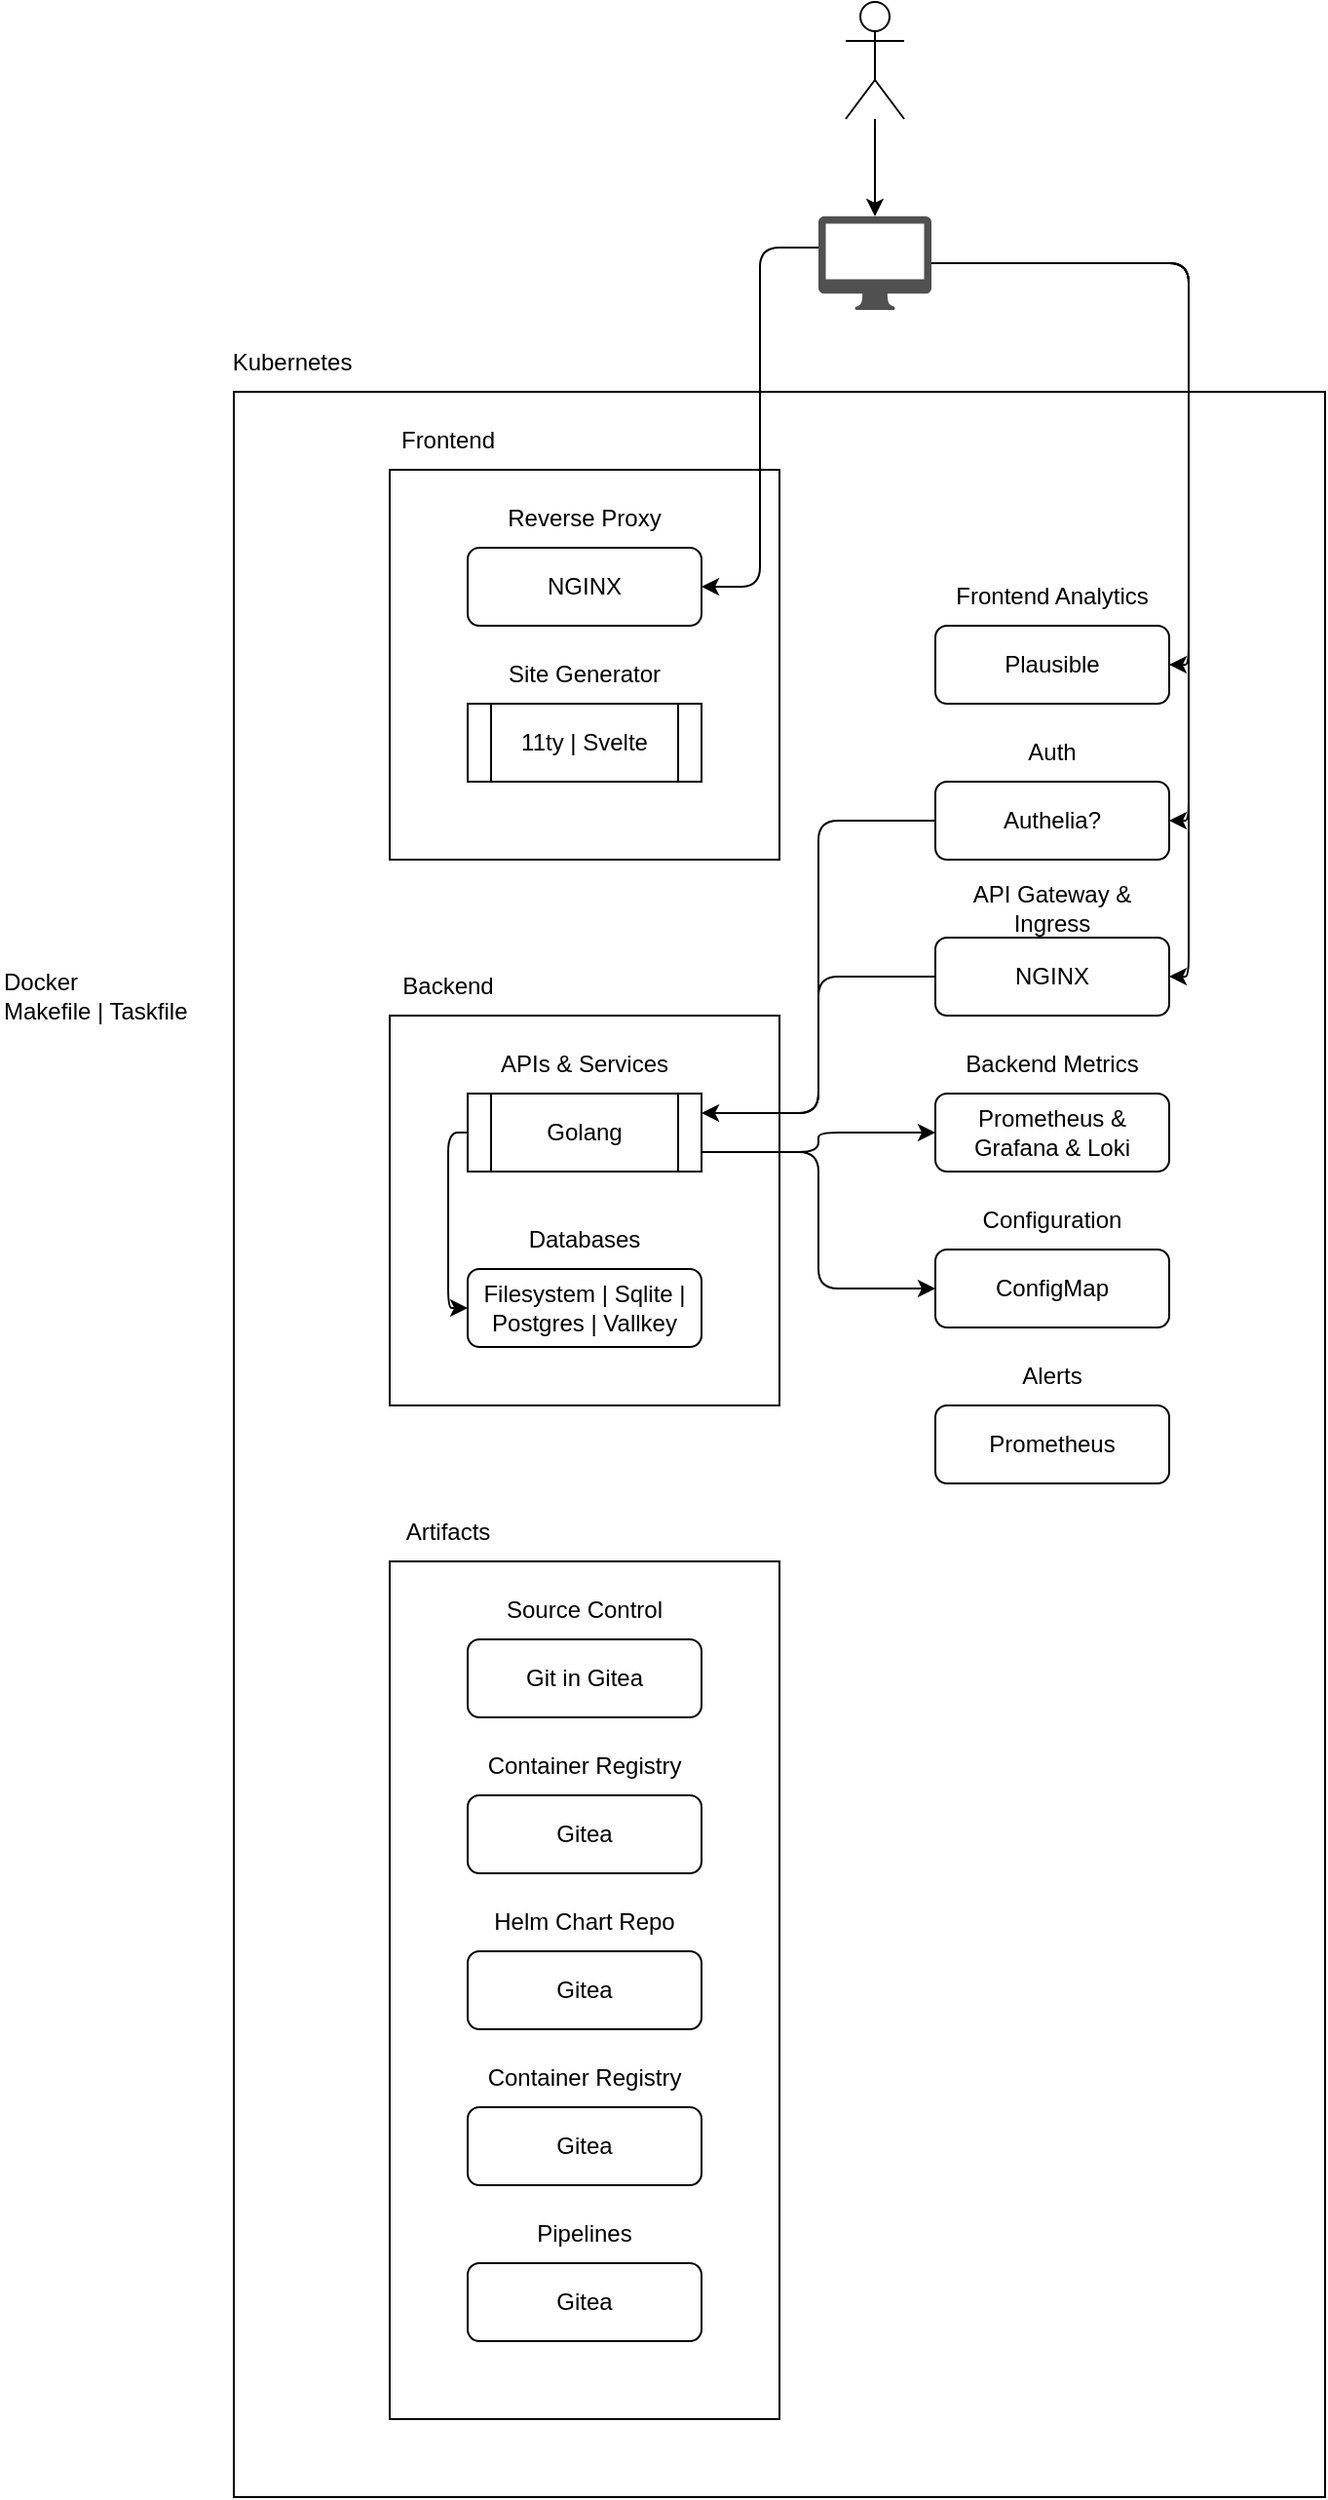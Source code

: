 <mxfile>
    <diagram id="lkyWYgvxxezlejkIE3hl" name="Page-1">
        <mxGraphModel dx="1744" dy="659" grid="1" gridSize="10" guides="1" tooltips="1" connect="1" arrows="1" fold="1" page="1" pageScale="1" pageWidth="850" pageHeight="1100" math="0" shadow="0">
            <root>
                <mxCell id="0"/>
                <mxCell id="1" parent="0"/>
                <mxCell id="3" value="Kubernetes" style="text;html=1;strokeColor=none;fillColor=none;align=center;verticalAlign=middle;whiteSpace=wrap;rounded=0;" parent="1" vertex="1">
                    <mxGeometry x="160" y="210" width="60" height="30" as="geometry"/>
                </mxCell>
                <mxCell id="21" style="edgeStyle=orthogonalEdgeStyle;html=1;entryX=1;entryY=0.5;entryDx=0;entryDy=0;" parent="1" source="64" target="14" edge="1">
                    <mxGeometry relative="1" as="geometry">
                        <mxPoint x="490" y="150" as="sourcePoint"/>
                    </mxGeometry>
                </mxCell>
                <mxCell id="24" style="edgeStyle=orthogonalEdgeStyle;html=1;entryX=1;entryY=0.5;entryDx=0;entryDy=0;" parent="1" source="64" target="22" edge="1">
                    <mxGeometry relative="1" as="geometry">
                        <mxPoint x="720" y="490" as="targetPoint"/>
                        <mxPoint x="490" y="150" as="sourcePoint"/>
                    </mxGeometry>
                </mxCell>
                <mxCell id="29" style="edgeStyle=orthogonalEdgeStyle;html=1;entryX=1;entryY=0.5;entryDx=0;entryDy=0;" parent="1" source="64" target="25" edge="1">
                    <mxGeometry relative="1" as="geometry">
                        <mxPoint x="490" y="150" as="sourcePoint"/>
                    </mxGeometry>
                </mxCell>
                <mxCell id="7" value="" style="rounded=0;whiteSpace=wrap;html=1;fillColor=none;" parent="1" vertex="1">
                    <mxGeometry x="160" y="240" width="560" height="1080" as="geometry"/>
                </mxCell>
                <mxCell id="5" value="" style="rounded=0;whiteSpace=wrap;html=1;fillColor=default;" parent="1" vertex="1">
                    <mxGeometry x="240" y="280" width="200" height="200" as="geometry"/>
                </mxCell>
                <mxCell id="8" value="Frontend" style="text;html=1;strokeColor=none;fillColor=none;align=center;verticalAlign=middle;whiteSpace=wrap;rounded=0;" parent="1" vertex="1">
                    <mxGeometry x="240" y="250" width="60" height="30" as="geometry"/>
                </mxCell>
                <mxCell id="9" value="NGINX" style="rounded=1;whiteSpace=wrap;html=1;" parent="1" vertex="1">
                    <mxGeometry x="280" y="320" width="120" height="40" as="geometry"/>
                </mxCell>
                <mxCell id="10" value="11ty | Svelte" style="shape=process;whiteSpace=wrap;html=1;backgroundOutline=1;fillColor=default;" parent="1" vertex="1">
                    <mxGeometry x="280" y="400" width="120" height="40" as="geometry"/>
                </mxCell>
                <mxCell id="11" style="edgeStyle=orthogonalEdgeStyle;html=1;exitX=0;exitY=0.333;exitDx=0;exitDy=0;exitPerimeter=0;entryX=1;entryY=0.5;entryDx=0;entryDy=0;" parent="1" source="64" target="9" edge="1">
                    <mxGeometry relative="1" as="geometry">
                        <mxPoint x="460" y="150" as="sourcePoint"/>
                    </mxGeometry>
                </mxCell>
                <mxCell id="13" value="Prometheus &amp;amp; Grafana &amp;amp; Loki" style="rounded=1;whiteSpace=wrap;html=1;" parent="1" vertex="1">
                    <mxGeometry x="520" y="600" width="120" height="40" as="geometry"/>
                </mxCell>
                <mxCell id="14" value="Plausible" style="rounded=1;whiteSpace=wrap;html=1;" parent="1" vertex="1">
                    <mxGeometry x="520" y="360" width="120" height="40" as="geometry"/>
                </mxCell>
                <mxCell id="15" value="Reverse Proxy" style="text;html=1;strokeColor=none;fillColor=none;align=center;verticalAlign=middle;whiteSpace=wrap;rounded=0;" parent="1" vertex="1">
                    <mxGeometry x="280" y="290" width="120" height="30" as="geometry"/>
                </mxCell>
                <mxCell id="17" value="Site Generator" style="text;html=1;strokeColor=none;fillColor=none;align=center;verticalAlign=middle;whiteSpace=wrap;rounded=0;" parent="1" vertex="1">
                    <mxGeometry x="280" y="370" width="120" height="30" as="geometry"/>
                </mxCell>
                <mxCell id="19" value="Frontend Analytics" style="text;html=1;strokeColor=none;fillColor=none;align=center;verticalAlign=middle;whiteSpace=wrap;rounded=0;" parent="1" vertex="1">
                    <mxGeometry x="520" y="330" width="120" height="30" as="geometry"/>
                </mxCell>
                <mxCell id="20" value="Backend Metrics" style="text;html=1;strokeColor=none;fillColor=none;align=center;verticalAlign=middle;whiteSpace=wrap;rounded=0;" parent="1" vertex="1">
                    <mxGeometry x="520" y="570" width="120" height="30" as="geometry"/>
                </mxCell>
                <mxCell id="22" value="Authelia?" style="rounded=1;whiteSpace=wrap;html=1;" parent="1" vertex="1">
                    <mxGeometry x="520" y="440" width="120" height="40" as="geometry"/>
                </mxCell>
                <mxCell id="23" value="Auth" style="text;html=1;strokeColor=none;fillColor=none;align=center;verticalAlign=middle;whiteSpace=wrap;rounded=0;" parent="1" vertex="1">
                    <mxGeometry x="520" y="410" width="120" height="30" as="geometry"/>
                </mxCell>
                <mxCell id="37" style="edgeStyle=orthogonalEdgeStyle;html=1;exitX=0;exitY=0.5;exitDx=0;exitDy=0;entryX=1;entryY=0.25;entryDx=0;entryDy=0;" parent="1" source="25" target="33" edge="1">
                    <mxGeometry relative="1" as="geometry"/>
                </mxCell>
                <mxCell id="25" value="NGINX" style="rounded=1;whiteSpace=wrap;html=1;" parent="1" vertex="1">
                    <mxGeometry x="520" y="520" width="120" height="40" as="geometry"/>
                </mxCell>
                <mxCell id="26" value="API Gateway &amp;amp; Ingress" style="text;html=1;strokeColor=none;fillColor=none;align=center;verticalAlign=middle;whiteSpace=wrap;rounded=0;" parent="1" vertex="1">
                    <mxGeometry x="520" y="490" width="120" height="30" as="geometry"/>
                </mxCell>
                <mxCell id="31" value="" style="rounded=0;whiteSpace=wrap;html=1;fillColor=default;" parent="1" vertex="1">
                    <mxGeometry x="240" y="560" width="200" height="200" as="geometry"/>
                </mxCell>
                <mxCell id="32" value="Backend" style="text;html=1;strokeColor=none;fillColor=none;align=center;verticalAlign=middle;whiteSpace=wrap;rounded=0;" parent="1" vertex="1">
                    <mxGeometry x="240" y="530" width="60" height="30" as="geometry"/>
                </mxCell>
                <mxCell id="38" style="edgeStyle=orthogonalEdgeStyle;html=1;exitX=1;exitY=0.75;exitDx=0;exitDy=0;entryX=0;entryY=0.5;entryDx=0;entryDy=0;" parent="1" source="33" target="13" edge="1">
                    <mxGeometry relative="1" as="geometry"/>
                </mxCell>
                <mxCell id="41" style="edgeStyle=orthogonalEdgeStyle;html=1;exitX=0;exitY=0.5;exitDx=0;exitDy=0;entryX=0;entryY=0.5;entryDx=0;entryDy=0;" parent="1" source="33" target="39" edge="1">
                    <mxGeometry relative="1" as="geometry"/>
                </mxCell>
                <mxCell id="59" style="edgeStyle=orthogonalEdgeStyle;html=1;exitX=1;exitY=0.75;exitDx=0;exitDy=0;entryX=0;entryY=0.5;entryDx=0;entryDy=0;" parent="1" source="33" target="57" edge="1">
                    <mxGeometry relative="1" as="geometry"/>
                </mxCell>
                <mxCell id="33" value="Golang" style="shape=process;whiteSpace=wrap;html=1;backgroundOutline=1;fillColor=default;" parent="1" vertex="1">
                    <mxGeometry x="280" y="600" width="120" height="40" as="geometry"/>
                </mxCell>
                <mxCell id="34" value="APIs &amp;amp; Services" style="text;html=1;strokeColor=none;fillColor=none;align=center;verticalAlign=middle;whiteSpace=wrap;rounded=0;" parent="1" vertex="1">
                    <mxGeometry x="280" y="570" width="120" height="30" as="geometry"/>
                </mxCell>
                <mxCell id="35" style="edgeStyle=orthogonalEdgeStyle;html=1;exitX=0;exitY=0.5;exitDx=0;exitDy=0;entryX=1;entryY=0.25;entryDx=0;entryDy=0;" parent="1" source="22" target="33" edge="1">
                    <mxGeometry relative="1" as="geometry"/>
                </mxCell>
                <mxCell id="39" value="Filesystem | Sqlite | Postgres | Vallkey" style="rounded=1;whiteSpace=wrap;html=1;" parent="1" vertex="1">
                    <mxGeometry x="280" y="690" width="120" height="40" as="geometry"/>
                </mxCell>
                <mxCell id="40" value="Databases" style="text;html=1;strokeColor=none;fillColor=none;align=center;verticalAlign=middle;whiteSpace=wrap;rounded=0;" parent="1" vertex="1">
                    <mxGeometry x="280" y="660" width="120" height="30" as="geometry"/>
                </mxCell>
                <mxCell id="42" value="Docker&lt;br&gt;Makefile | Taskfile" style="text;html=1;strokeColor=none;fillColor=none;align=left;verticalAlign=middle;whiteSpace=wrap;rounded=0;" parent="1" vertex="1">
                    <mxGeometry x="40" y="535" width="100" height="30" as="geometry"/>
                </mxCell>
                <mxCell id="45" value="" style="rounded=0;whiteSpace=wrap;html=1;fillColor=default;" parent="1" vertex="1">
                    <mxGeometry x="240" y="840" width="200" height="440" as="geometry"/>
                </mxCell>
                <mxCell id="46" value="Artifacts" style="text;html=1;strokeColor=none;fillColor=none;align=center;verticalAlign=middle;whiteSpace=wrap;rounded=0;" parent="1" vertex="1">
                    <mxGeometry x="240" y="810" width="60" height="30" as="geometry"/>
                </mxCell>
                <mxCell id="47" value="Git in Gitea" style="rounded=1;whiteSpace=wrap;html=1;" parent="1" vertex="1">
                    <mxGeometry x="280" y="880" width="120" height="40" as="geometry"/>
                </mxCell>
                <mxCell id="48" value="Source Control" style="text;html=1;strokeColor=none;fillColor=none;align=center;verticalAlign=middle;whiteSpace=wrap;rounded=0;" parent="1" vertex="1">
                    <mxGeometry x="280" y="850" width="120" height="30" as="geometry"/>
                </mxCell>
                <mxCell id="49" value="Gitea" style="rounded=1;whiteSpace=wrap;html=1;" parent="1" vertex="1">
                    <mxGeometry x="280" y="960" width="120" height="40" as="geometry"/>
                </mxCell>
                <mxCell id="50" value="Container Registry" style="text;html=1;strokeColor=none;fillColor=none;align=center;verticalAlign=middle;whiteSpace=wrap;rounded=0;" parent="1" vertex="1">
                    <mxGeometry x="280" y="930" width="120" height="30" as="geometry"/>
                </mxCell>
                <mxCell id="51" value="Gitea" style="rounded=1;whiteSpace=wrap;html=1;" parent="1" vertex="1">
                    <mxGeometry x="280" y="1040" width="120" height="40" as="geometry"/>
                </mxCell>
                <mxCell id="52" value="Helm Chart Repo" style="text;html=1;strokeColor=none;fillColor=none;align=center;verticalAlign=middle;whiteSpace=wrap;rounded=0;" parent="1" vertex="1">
                    <mxGeometry x="280" y="1010" width="120" height="30" as="geometry"/>
                </mxCell>
                <mxCell id="53" value="Gitea" style="rounded=1;whiteSpace=wrap;html=1;" parent="1" vertex="1">
                    <mxGeometry x="280" y="1120" width="120" height="40" as="geometry"/>
                </mxCell>
                <mxCell id="54" value="Container Registry" style="text;html=1;strokeColor=none;fillColor=none;align=center;verticalAlign=middle;whiteSpace=wrap;rounded=0;" parent="1" vertex="1">
                    <mxGeometry x="280" y="1090" width="120" height="30" as="geometry"/>
                </mxCell>
                <mxCell id="57" value="ConfigMap" style="rounded=1;whiteSpace=wrap;html=1;" parent="1" vertex="1">
                    <mxGeometry x="520" y="680" width="120" height="40" as="geometry"/>
                </mxCell>
                <mxCell id="58" value="Configuration" style="text;html=1;strokeColor=none;fillColor=none;align=center;verticalAlign=middle;whiteSpace=wrap;rounded=0;" parent="1" vertex="1">
                    <mxGeometry x="520" y="650" width="120" height="30" as="geometry"/>
                </mxCell>
                <mxCell id="60" value="Gitea" style="rounded=1;whiteSpace=wrap;html=1;" parent="1" vertex="1">
                    <mxGeometry x="280" y="1200" width="120" height="40" as="geometry"/>
                </mxCell>
                <mxCell id="61" value="Pipelines" style="text;html=1;strokeColor=none;fillColor=none;align=center;verticalAlign=middle;whiteSpace=wrap;rounded=0;" parent="1" vertex="1">
                    <mxGeometry x="280" y="1170" width="120" height="30" as="geometry"/>
                </mxCell>
                <mxCell id="62" value="Prometheus" style="rounded=1;whiteSpace=wrap;html=1;" parent="1" vertex="1">
                    <mxGeometry x="520" y="760" width="120" height="40" as="geometry"/>
                </mxCell>
                <mxCell id="63" value="Alerts" style="text;html=1;strokeColor=none;fillColor=none;align=center;verticalAlign=middle;whiteSpace=wrap;rounded=0;" parent="1" vertex="1">
                    <mxGeometry x="520" y="730" width="120" height="30" as="geometry"/>
                </mxCell>
                <mxCell id="64" value="" style="sketch=0;pointerEvents=1;shadow=0;dashed=0;html=1;strokeColor=none;fillColor=#505050;labelPosition=center;verticalLabelPosition=bottom;verticalAlign=top;outlineConnect=0;align=center;shape=mxgraph.office.devices.mac_client;" parent="1" vertex="1">
                    <mxGeometry x="460" y="150" width="58" height="48" as="geometry"/>
                </mxCell>
                <mxCell id="67" style="edgeStyle=orthogonalEdgeStyle;html=1;" parent="1" source="66" target="64" edge="1">
                    <mxGeometry relative="1" as="geometry"/>
                </mxCell>
                <mxCell id="66" value="" style="shape=umlActor;verticalLabelPosition=bottom;verticalAlign=top;html=1;outlineConnect=0;" parent="1" vertex="1">
                    <mxGeometry x="474" y="40" width="30" height="60" as="geometry"/>
                </mxCell>
            </root>
        </mxGraphModel>
    </diagram>
</mxfile>